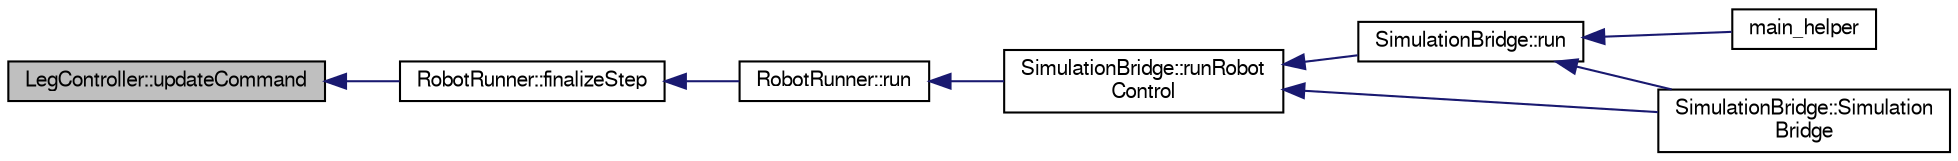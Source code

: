 digraph "LegController::updateCommand"
{
  edge [fontname="FreeSans",fontsize="10",labelfontname="FreeSans",labelfontsize="10"];
  node [fontname="FreeSans",fontsize="10",shape=record];
  rankdir="LR";
  Node1 [label="LegController::updateCommand",height=0.2,width=0.4,color="black", fillcolor="grey75", style="filled", fontcolor="black"];
  Node1 -> Node2 [dir="back",color="midnightblue",fontsize="10",style="solid",fontname="FreeSans"];
  Node2 [label="RobotRunner::finalizeStep",height=0.2,width=0.4,color="black", fillcolor="white", style="filled",URL="$d9/d42/class_robot_runner.html#aca37fb89c947e01ce01a4853f0ebfb25"];
  Node2 -> Node3 [dir="back",color="midnightblue",fontsize="10",style="solid",fontname="FreeSans"];
  Node3 [label="RobotRunner::run",height=0.2,width=0.4,color="black", fillcolor="white", style="filled",URL="$d9/d42/class_robot_runner.html#a00f9204f3367b9948a2053e66d92c844"];
  Node3 -> Node4 [dir="back",color="midnightblue",fontsize="10",style="solid",fontname="FreeSans"];
  Node4 [label="SimulationBridge::runRobot\lControl",height=0.2,width=0.4,color="black", fillcolor="white", style="filled",URL="$d8/d3a/class_simulation_bridge.html#a3396c7d142b6d3be5c65fc17adad05a0"];
  Node4 -> Node5 [dir="back",color="midnightblue",fontsize="10",style="solid",fontname="FreeSans"];
  Node5 [label="SimulationBridge::run",height=0.2,width=0.4,color="black", fillcolor="white", style="filled",URL="$d8/d3a/class_simulation_bridge.html#a0a9846e88d9afe3370ffe10db348a366"];
  Node5 -> Node6 [dir="back",color="midnightblue",fontsize="10",style="solid",fontname="FreeSans"];
  Node6 [label="main_helper",height=0.2,width=0.4,color="black", fillcolor="white", style="filled",URL="$d3/dfa/main__helper_8cpp.html#acd1b6ffaae55ecc3c765c38ce5bf3a95"];
  Node5 -> Node7 [dir="back",color="midnightblue",fontsize="10",style="solid",fontname="FreeSans"];
  Node7 [label="SimulationBridge::Simulation\lBridge",height=0.2,width=0.4,color="black", fillcolor="white", style="filled",URL="$d8/d3a/class_simulation_bridge.html#a5cdefecff31a17a54c840de90020d230"];
  Node4 -> Node7 [dir="back",color="midnightblue",fontsize="10",style="solid",fontname="FreeSans"];
}
